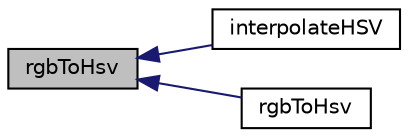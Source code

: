 digraph "rgbToHsv"
{
  bgcolor="transparent";
  edge [fontname="Helvetica",fontsize="10",labelfontname="Helvetica",labelfontsize="10"];
  node [fontname="Helvetica",fontsize="10",shape=record];
  rankdir="LR";
  Node1 [label="rgbToHsv",height=0.2,width=0.4,color="black", fillcolor="grey75", style="filled" fontcolor="black"];
  Node1 -> Node2 [dir="back",color="midnightblue",fontsize="10",style="solid",fontname="Helvetica"];
  Node2 [label="interpolateHSV",height=0.2,width=0.4,color="black",URL="$namespaceFoam_1_1colourTools.html#ae2da4a4d54dc58c25460bcf46008e6bd",tooltip="Interpolate RGB values in HSV colourspace. "];
  Node1 -> Node3 [dir="back",color="midnightblue",fontsize="10",style="solid",fontname="Helvetica"];
  Node3 [label="rgbToHsv",height=0.2,width=0.4,color="black",URL="$namespaceFoam_1_1colourTools.html#aecb9b5ad4a3ebbed2566d82e8e5c8122",tooltip="Convert RGB to HSV. "];
}
